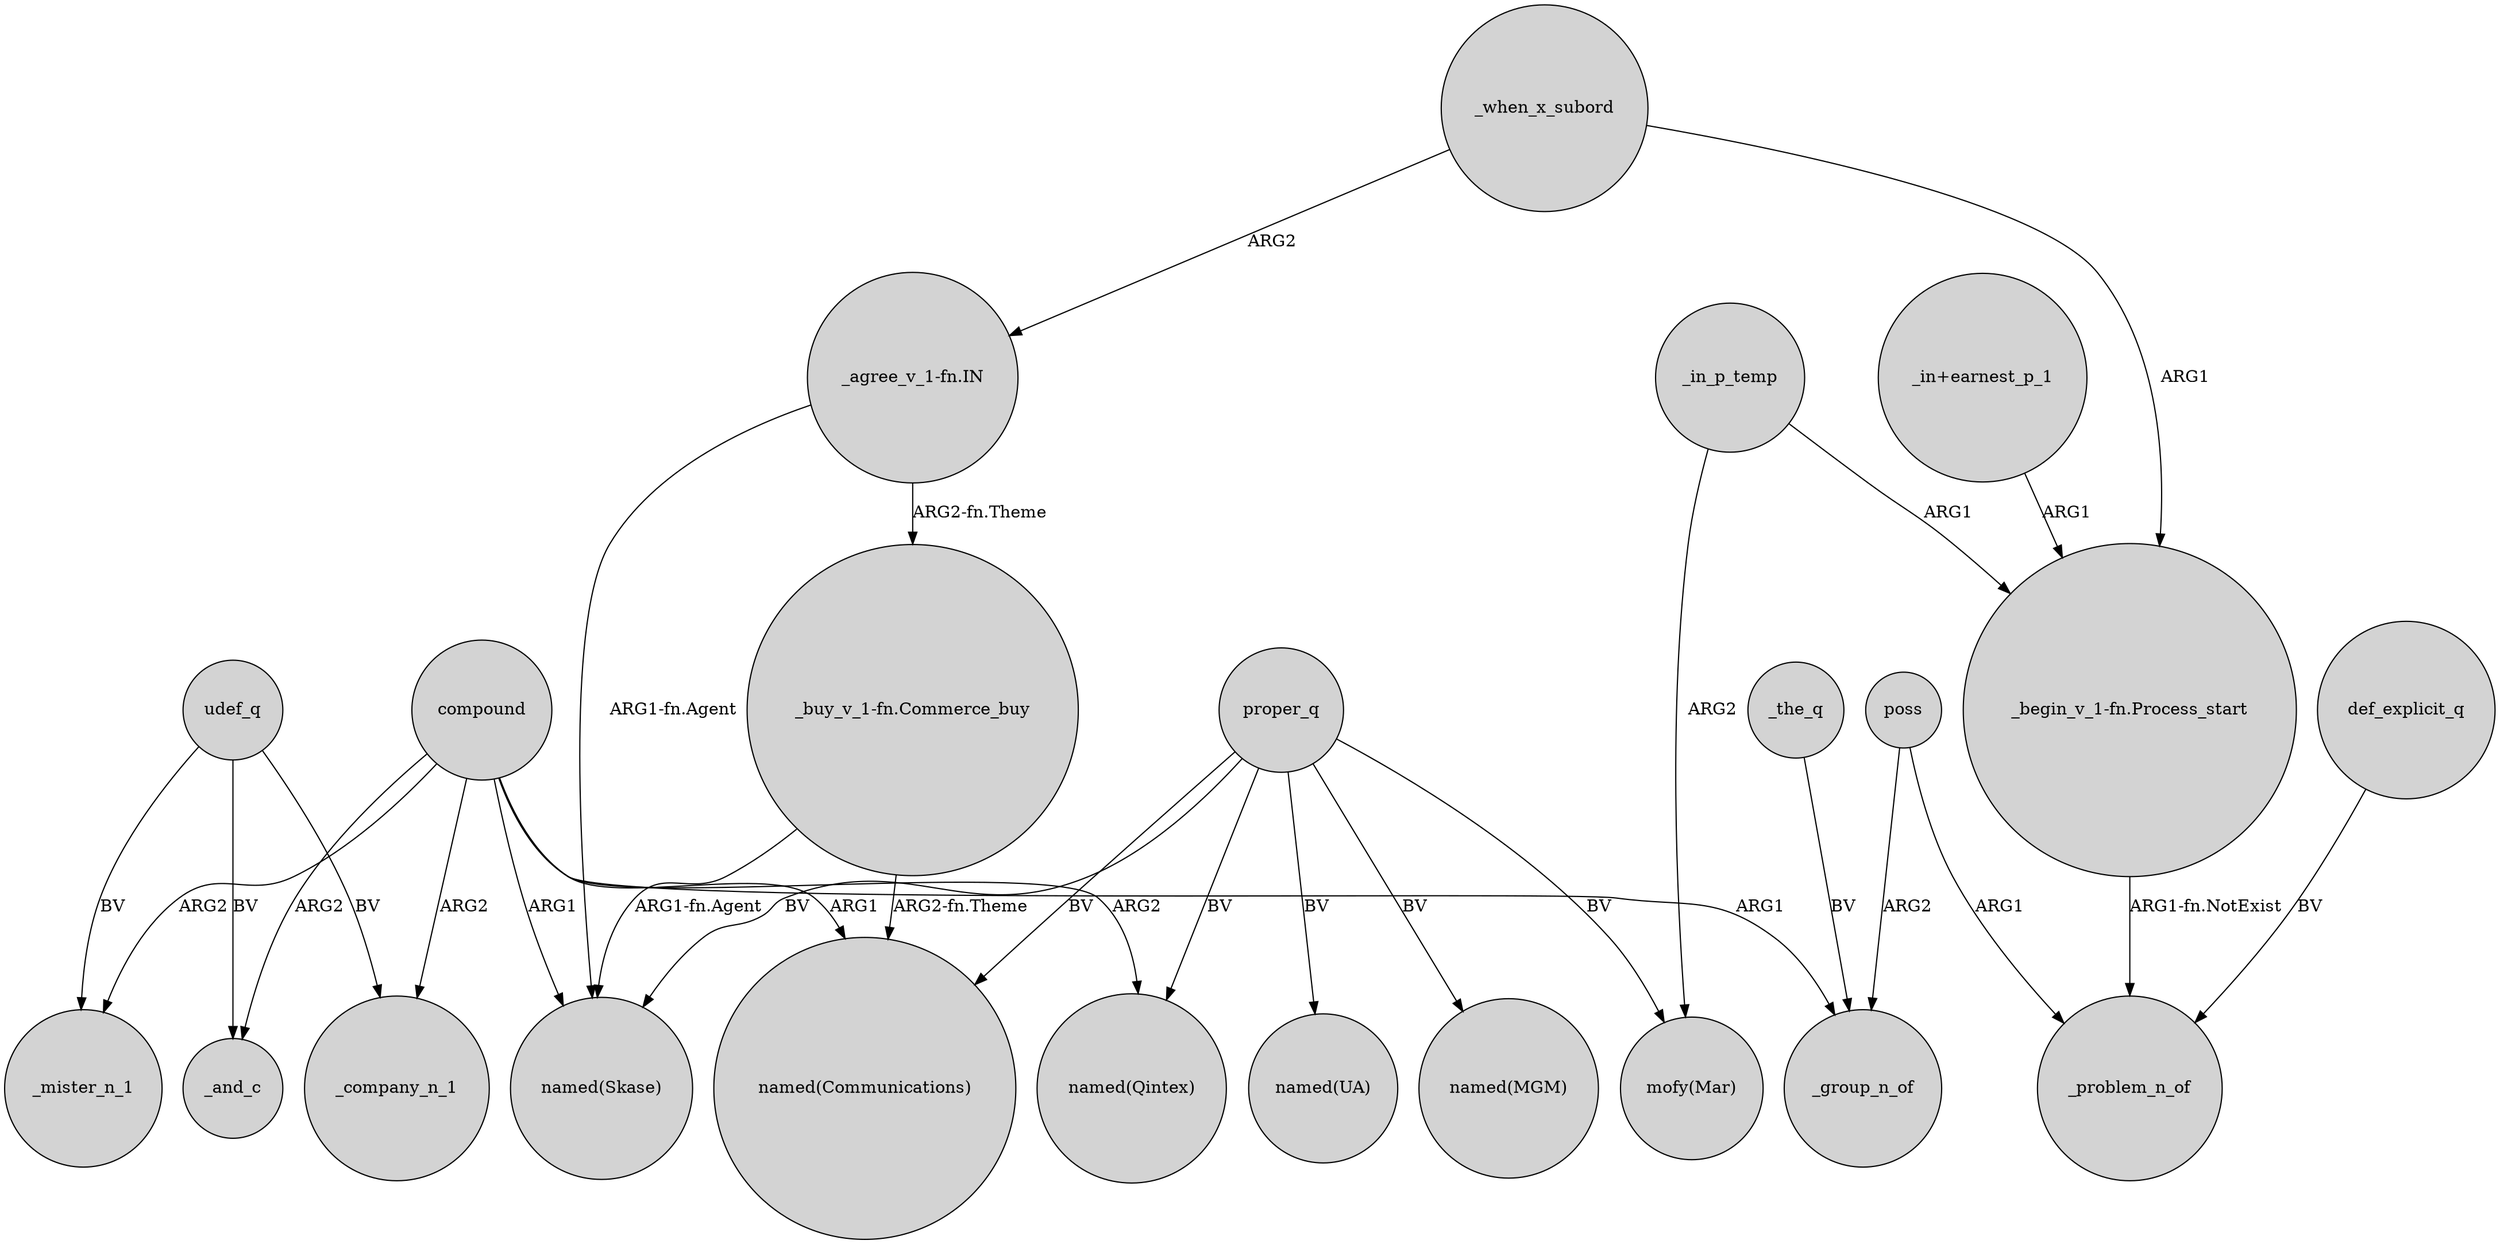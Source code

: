 digraph {
	node [shape=circle style=filled]
	"_agree_v_1-fn.IN" -> "_buy_v_1-fn.Commerce_buy" [label="ARG2-fn.Theme"]
	"_in+earnest_p_1" -> "_begin_v_1-fn.Process_start" [label=ARG1]
	"_begin_v_1-fn.Process_start" -> _problem_n_of [label="ARG1-fn.NotExist"]
	_when_x_subord -> "_agree_v_1-fn.IN" [label=ARG2]
	proper_q -> "named(Qintex)" [label=BV]
	"_buy_v_1-fn.Commerce_buy" -> "named(Skase)" [label="ARG1-fn.Agent"]
	proper_q -> "named(Skase)" [label=BV]
	compound -> _mister_n_1 [label=ARG2]
	compound -> _company_n_1 [label=ARG2]
	poss -> _problem_n_of [label=ARG1]
	proper_q -> "named(Communications)" [label=BV]
	proper_q -> "named(UA)" [label=BV]
	compound -> "named(Skase)" [label=ARG1]
	"_buy_v_1-fn.Commerce_buy" -> "named(Communications)" [label="ARG2-fn.Theme"]
	udef_q -> _mister_n_1 [label=BV]
	_in_p_temp -> "mofy(Mar)" [label=ARG2]
	compound -> "named(Qintex)" [label=ARG2]
	_the_q -> _group_n_of [label=BV]
	"_agree_v_1-fn.IN" -> "named(Skase)" [label="ARG1-fn.Agent"]
	compound -> "named(Communications)" [label=ARG1]
	def_explicit_q -> _problem_n_of [label=BV]
	compound -> _and_c [label=ARG2]
	poss -> _group_n_of [label=ARG2]
	_in_p_temp -> "_begin_v_1-fn.Process_start" [label=ARG1]
	proper_q -> "named(MGM)" [label=BV]
	proper_q -> "mofy(Mar)" [label=BV]
	udef_q -> _and_c [label=BV]
	compound -> _group_n_of [label=ARG1]
	udef_q -> _company_n_1 [label=BV]
	_when_x_subord -> "_begin_v_1-fn.Process_start" [label=ARG1]
}
